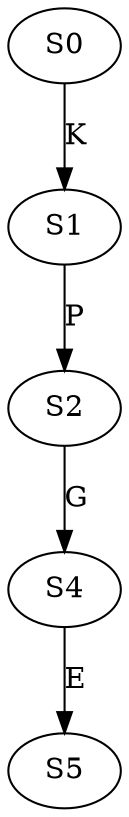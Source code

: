 strict digraph  {
	S0 -> S1 [ label = K ];
	S1 -> S2 [ label = P ];
	S2 -> S4 [ label = G ];
	S4 -> S5 [ label = E ];
}
